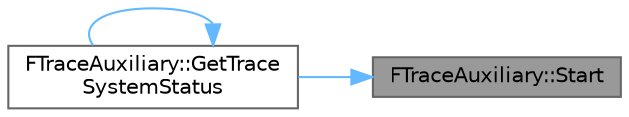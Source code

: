 digraph "FTraceAuxiliary::Start"
{
 // INTERACTIVE_SVG=YES
 // LATEX_PDF_SIZE
  bgcolor="transparent";
  edge [fontname=Helvetica,fontsize=10,labelfontname=Helvetica,labelfontsize=10];
  node [fontname=Helvetica,fontsize=10,shape=box,height=0.2,width=0.4];
  rankdir="RL";
  Node1 [id="Node000001",label="FTraceAuxiliary::Start",height=0.2,width=0.4,color="gray40", fillcolor="grey60", style="filled", fontcolor="black",tooltip="Start tracing to a target (network connection or file) with an active set of channels."];
  Node1 -> Node2 [id="edge1_Node000001_Node000002",dir="back",color="steelblue1",style="solid",tooltip=" "];
  Node2 [id="Node000002",label="FTraceAuxiliary::GetTrace\lSystemStatus",height=0.2,width=0.4,color="grey40", fillcolor="white", style="filled",URL="$df/d7e/classFTraceAuxiliary.html#a628cc70823aec6823f7f7eaa6a37a99a",tooltip="Returns the current status of the trace system."];
  Node2 -> Node2 [id="edge2_Node000002_Node000002",dir="back",color="steelblue1",style="solid",tooltip=" "];
}

